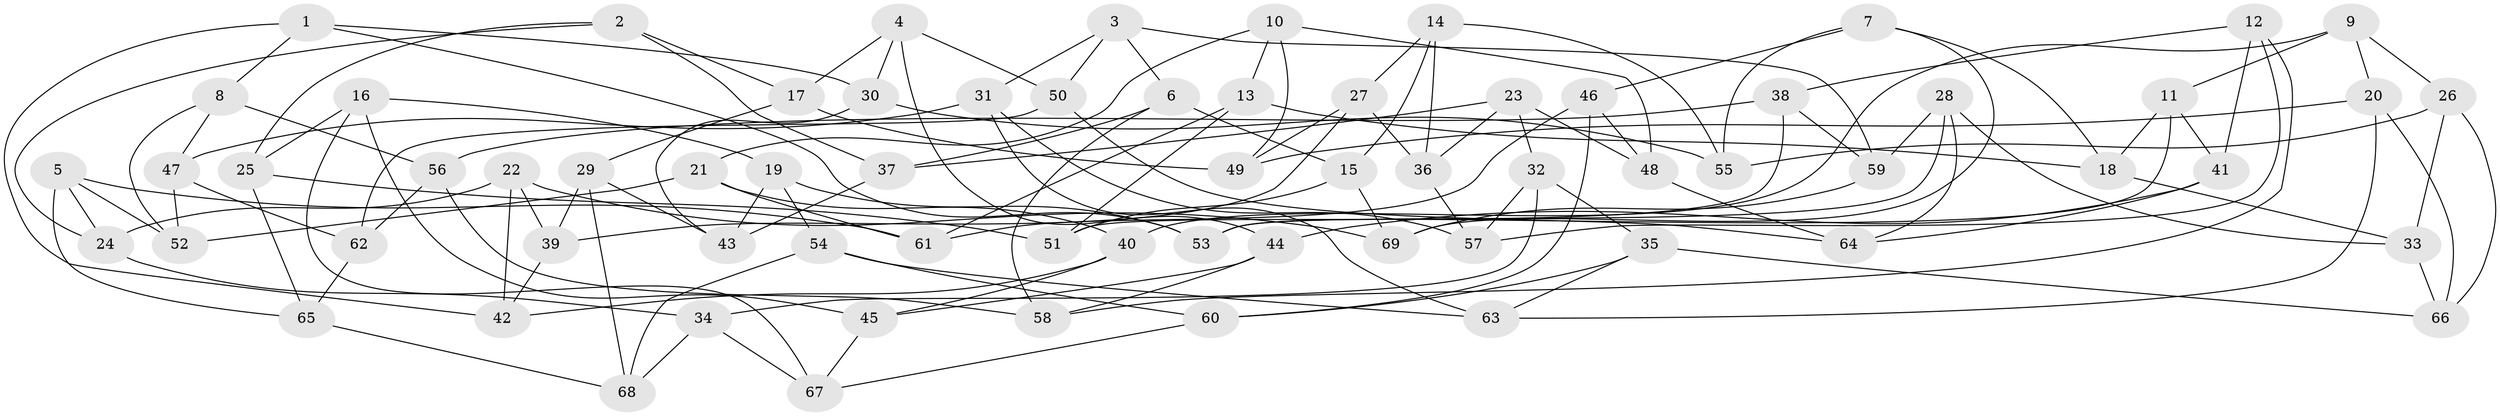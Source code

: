 // coarse degree distribution, {9: 0.14285714285714285, 8: 0.2857142857142857, 7: 0.19047619047619047, 4: 0.2857142857142857, 3: 0.047619047619047616, 6: 0.047619047619047616}
// Generated by graph-tools (version 1.1) at 2025/53/03/04/25 22:53:32]
// undirected, 69 vertices, 138 edges
graph export_dot {
  node [color=gray90,style=filled];
  1;
  2;
  3;
  4;
  5;
  6;
  7;
  8;
  9;
  10;
  11;
  12;
  13;
  14;
  15;
  16;
  17;
  18;
  19;
  20;
  21;
  22;
  23;
  24;
  25;
  26;
  27;
  28;
  29;
  30;
  31;
  32;
  33;
  34;
  35;
  36;
  37;
  38;
  39;
  40;
  41;
  42;
  43;
  44;
  45;
  46;
  47;
  48;
  49;
  50;
  51;
  52;
  53;
  54;
  55;
  56;
  57;
  58;
  59;
  60;
  61;
  62;
  63;
  64;
  65;
  66;
  67;
  68;
  69;
  1 -- 53;
  1 -- 42;
  1 -- 30;
  1 -- 8;
  2 -- 17;
  2 -- 24;
  2 -- 37;
  2 -- 25;
  3 -- 31;
  3 -- 50;
  3 -- 6;
  3 -- 59;
  4 -- 44;
  4 -- 30;
  4 -- 17;
  4 -- 50;
  5 -- 61;
  5 -- 65;
  5 -- 24;
  5 -- 52;
  6 -- 58;
  6 -- 37;
  6 -- 15;
  7 -- 69;
  7 -- 55;
  7 -- 46;
  7 -- 18;
  8 -- 56;
  8 -- 52;
  8 -- 47;
  9 -- 20;
  9 -- 40;
  9 -- 26;
  9 -- 11;
  10 -- 49;
  10 -- 21;
  10 -- 48;
  10 -- 13;
  11 -- 41;
  11 -- 18;
  11 -- 53;
  12 -- 57;
  12 -- 58;
  12 -- 38;
  12 -- 41;
  13 -- 51;
  13 -- 61;
  13 -- 18;
  14 -- 55;
  14 -- 15;
  14 -- 27;
  14 -- 36;
  15 -- 69;
  15 -- 51;
  16 -- 67;
  16 -- 45;
  16 -- 19;
  16 -- 25;
  17 -- 49;
  17 -- 29;
  18 -- 33;
  19 -- 53;
  19 -- 54;
  19 -- 43;
  20 -- 49;
  20 -- 63;
  20 -- 66;
  21 -- 61;
  21 -- 52;
  21 -- 40;
  22 -- 39;
  22 -- 24;
  22 -- 42;
  22 -- 69;
  23 -- 37;
  23 -- 36;
  23 -- 48;
  23 -- 32;
  24 -- 34;
  25 -- 65;
  25 -- 51;
  26 -- 55;
  26 -- 66;
  26 -- 33;
  27 -- 39;
  27 -- 49;
  27 -- 36;
  28 -- 64;
  28 -- 53;
  28 -- 33;
  28 -- 59;
  29 -- 39;
  29 -- 43;
  29 -- 68;
  30 -- 43;
  30 -- 55;
  31 -- 63;
  31 -- 47;
  31 -- 57;
  32 -- 35;
  32 -- 57;
  32 -- 34;
  33 -- 66;
  34 -- 67;
  34 -- 68;
  35 -- 60;
  35 -- 66;
  35 -- 63;
  36 -- 57;
  37 -- 43;
  38 -- 56;
  38 -- 51;
  38 -- 59;
  39 -- 42;
  40 -- 45;
  40 -- 42;
  41 -- 64;
  41 -- 44;
  44 -- 58;
  44 -- 45;
  45 -- 67;
  46 -- 61;
  46 -- 48;
  46 -- 60;
  47 -- 62;
  47 -- 52;
  48 -- 64;
  50 -- 62;
  50 -- 64;
  54 -- 60;
  54 -- 63;
  54 -- 68;
  56 -- 58;
  56 -- 62;
  59 -- 69;
  60 -- 67;
  62 -- 65;
  65 -- 68;
}
